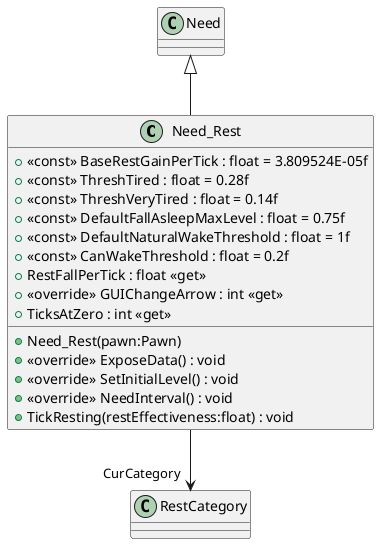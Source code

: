 @startuml
class Need_Rest {
    + <<const>> BaseRestGainPerTick : float = 3.809524E-05f
    + <<const>> ThreshTired : float = 0.28f
    + <<const>> ThreshVeryTired : float = 0.14f
    + <<const>> DefaultFallAsleepMaxLevel : float = 0.75f
    + <<const>> DefaultNaturalWakeThreshold : float = 1f
    + <<const>> CanWakeThreshold : float = 0.2f
    + RestFallPerTick : float <<get>>
    + <<override>> GUIChangeArrow : int <<get>>
    + TicksAtZero : int <<get>>
    + Need_Rest(pawn:Pawn)
    + <<override>> ExposeData() : void
    + <<override>> SetInitialLevel() : void
    + <<override>> NeedInterval() : void
    + TickResting(restEffectiveness:float) : void
}
Need <|-- Need_Rest
Need_Rest --> "CurCategory" RestCategory
@enduml
